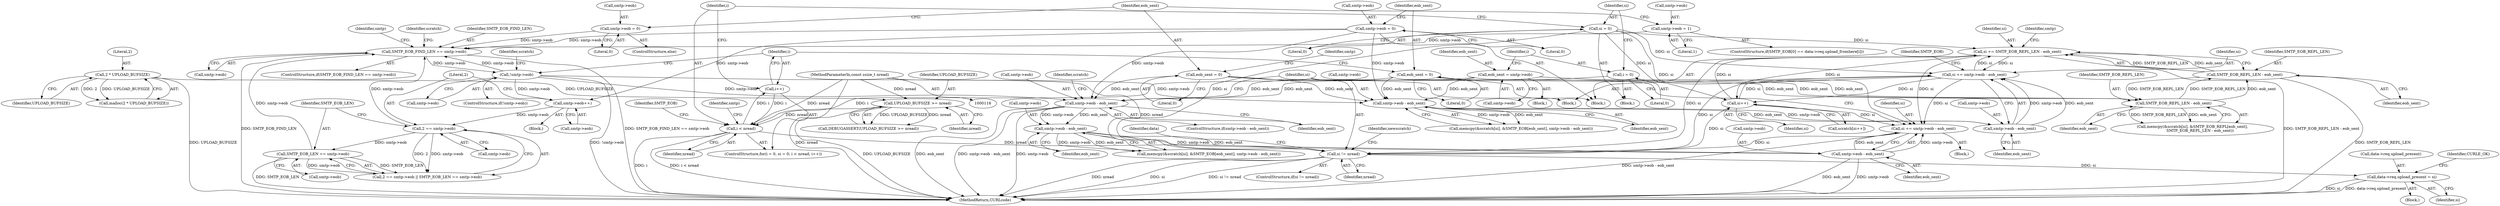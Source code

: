 digraph "0_curl_ba1dbd78e5f1ed67c1b8d37ac89d90e5e330b628@API" {
"1000385" [label="(Call,si != nread)"];
"1000325" [label="(Call,si += SMTP_EOB_REPL_LEN - eob_sent)"];
"1000327" [label="(Call,SMTP_EOB_REPL_LEN - eob_sent)"];
"1000322" [label="(Call,SMTP_EOB_REPL_LEN - eob_sent)"];
"1000187" [label="(Call,eob_sent = smtp->eob)"];
"1000335" [label="(Call,eob_sent = 0)"];
"1000298" [label="(Call,eob_sent = 0)"];
"1000268" [label="(Call,si += smtp->eob - eob_sent)"];
"1000270" [label="(Call,smtp->eob - eob_sent)"];
"1000263" [label="(Call,smtp->eob - eob_sent)"];
"1000330" [label="(Call,smtp->eob = 0)"];
"1000340" [label="(Call,!smtp->eob)"];
"1000307" [label="(Call,SMTP_EOB_FIND_LEN == smtp->eob)"];
"1000293" [label="(Call,smtp->eob = 0)"];
"1000227" [label="(Call,2 == smtp->eob)"];
"1000221" [label="(Call,smtp->eob++)"];
"1000232" [label="(Call,SMTP_EOB_LEN == smtp->eob)"];
"1000287" [label="(Call,smtp->eob = 1)"];
"1000347" [label="(Call,si++)"];
"1000197" [label="(Call,si = 0)"];
"1000377" [label="(Call,si += smtp->eob - eob_sent)"];
"1000379" [label="(Call,smtp->eob - eob_sent)"];
"1000372" [label="(Call,smtp->eob - eob_sent)"];
"1000357" [label="(Call,smtp->eob - eob_sent)"];
"1000200" [label="(Call,i < nread)"];
"1000194" [label="(Call,i = 0)"];
"1000203" [label="(Call,i++)"];
"1000184" [label="(Call,UPLOAD_BUFSIZE >= nread)"];
"1000171" [label="(Call,2 * UPLOAD_BUFSIZE)"];
"1000118" [label="(MethodParameterIn,const ssize_t nread)"];
"1000405" [label="(Call,data->req.upload_present = si)"];
"1000232" [label="(Call,SMTP_EOB_LEN == smtp->eob)"];
"1000297" [label="(Literal,0)"];
"1000416" [label="(Identifier,CURLE_OK)"];
"1000384" [label="(ControlStructure,if(si != nread))"];
"1000324" [label="(Identifier,eob_sent)"];
"1000201" [label="(Identifier,i)"];
"1000325" [label="(Call,si += SMTP_EOB_REPL_LEN - eob_sent)"];
"1000328" [label="(Identifier,SMTP_EOB_REPL_LEN)"];
"1000268" [label="(Call,si += smtp->eob - eob_sent)"];
"1000337" [label="(Literal,0)"];
"1000264" [label="(Call,smtp->eob)"];
"1000234" [label="(Call,smtp->eob)"];
"1000348" [label="(Identifier,si)"];
"1000209" [label="(Identifier,SMTP_EOB)"];
"1000312" [label="(Block,)"];
"1000357" [label="(Call,smtp->eob - eob_sent)"];
"1000313" [label="(Call,memcpy(&scratch[si], &SMTP_EOB_REPL[eob_sent],\n             SMTP_EOB_REPL_LEN - eob_sent))"];
"1000306" [label="(ControlStructure,if(SMTP_EOB_FIND_LEN == smtp->eob))"];
"1000293" [label="(Call,smtp->eob = 0)"];
"1000253" [label="(Block,)"];
"1000221" [label="(Call,smtp->eob++)"];
"1000199" [label="(Literal,0)"];
"1000183" [label="(Call,DEBUGASSERT(UPLOAD_BUFSIZE >= nread))"];
"1000204" [label="(Identifier,i)"];
"1000184" [label="(Call,UPLOAD_BUFSIZE >= nread)"];
"1000323" [label="(Identifier,SMTP_EOB_REPL_LEN)"];
"1000392" [label="(Identifier,data)"];
"1000226" [label="(Call,2 == smtp->eob || SMTP_EOB_LEN == smtp->eob)"];
"1000385" [label="(Call,si != nread)"];
"1000203" [label="(Call,i++)"];
"1000233" [label="(Identifier,SMTP_EOB_LEN)"];
"1000196" [label="(Literal,0)"];
"1000405" [label="(Call,data->req.upload_present = si)"];
"1000187" [label="(Call,eob_sent = smtp->eob)"];
"1000119" [label="(Block,)"];
"1000292" [label="(ControlStructure,else)"];
"1000332" [label="(Identifier,smtp)"];
"1000294" [label="(Call,smtp->eob)"];
"1000269" [label="(Identifier,si)"];
"1000228" [label="(Literal,2)"];
"1000339" [label="(ControlStructure,if(!smtp->eob))"];
"1000356" [label="(ControlStructure,if(smtp->eob - eob_sent))"];
"1000387" [label="(Identifier,nread)"];
"1000170" [label="(Call,malloc(2 * UPLOAD_BUFSIZE))"];
"1000300" [label="(Literal,0)"];
"1000330" [label="(Call,smtp->eob = 0)"];
"1000288" [label="(Call,smtp->eob)"];
"1000188" [label="(Identifier,eob_sent)"];
"1000291" [label="(Literal,1)"];
"1000388" [label="(Block,)"];
"1000373" [label="(Call,smtp->eob)"];
"1000361" [label="(Identifier,eob_sent)"];
"1000377" [label="(Call,si += smtp->eob - eob_sent)"];
"1000185" [label="(Identifier,UPLOAD_BUFSIZE)"];
"1000275" [label="(ControlStructure,if(SMTP_EOB[0] == data->req.upload_fromhere[i]))"];
"1000345" [label="(Call,scratch[si++])"];
"1000386" [label="(Identifier,si)"];
"1000287" [label="(Call,smtp->eob = 1)"];
"1000362" [label="(Block,)"];
"1000347" [label="(Call,si++)"];
"1000267" [label="(Identifier,eob_sent)"];
"1000376" [label="(Identifier,eob_sent)"];
"1000335" [label="(Call,eob_sent = 0)"];
"1000193" [label="(Block,)"];
"1000263" [label="(Call,smtp->eob - eob_sent)"];
"1000336" [label="(Identifier,eob_sent)"];
"1000118" [label="(MethodParameterIn,const ssize_t nread)"];
"1000342" [label="(Identifier,smtp)"];
"1000200" [label="(Call,i < nread)"];
"1000359" [label="(Identifier,smtp)"];
"1000366" [label="(Identifier,scratch)"];
"1000303" [label="(Identifier,smtp)"];
"1000334" [label="(Literal,0)"];
"1000220" [label="(Block,)"];
"1000341" [label="(Call,smtp->eob)"];
"1000299" [label="(Identifier,eob_sent)"];
"1000195" [label="(Identifier,i)"];
"1000298" [label="(Call,eob_sent = 0)"];
"1000316" [label="(Identifier,scratch)"];
"1000417" [label="(MethodReturn,CURLcode)"];
"1000192" [label="(ControlStructure,for(i = 0, si = 0; i < nread; i++))"];
"1000271" [label="(Call,smtp->eob)"];
"1000222" [label="(Call,smtp->eob)"];
"1000194" [label="(Call,i = 0)"];
"1000309" [label="(Call,smtp->eob)"];
"1000278" [label="(Identifier,SMTP_EOB)"];
"1000331" [label="(Call,smtp->eob)"];
"1000346" [label="(Identifier,scratch)"];
"1000227" [label="(Call,2 == smtp->eob)"];
"1000411" [label="(Identifier,si)"];
"1000379" [label="(Call,smtp->eob - eob_sent)"];
"1000329" [label="(Identifier,eob_sent)"];
"1000186" [label="(Identifier,nread)"];
"1000171" [label="(Call,2 * UPLOAD_BUFSIZE)"];
"1000358" [label="(Call,smtp->eob)"];
"1000372" [label="(Call,smtp->eob - eob_sent)"];
"1000406" [label="(Call,data->req.upload_present)"];
"1000340" [label="(Call,!smtp->eob)"];
"1000270" [label="(Call,smtp->eob - eob_sent)"];
"1000202" [label="(Identifier,nread)"];
"1000322" [label="(Call,SMTP_EOB_REPL_LEN - eob_sent)"];
"1000173" [label="(Identifier,UPLOAD_BUFSIZE)"];
"1000172" [label="(Literal,2)"];
"1000198" [label="(Identifier,si)"];
"1000326" [label="(Identifier,si)"];
"1000363" [label="(Call,memcpy(&scratch[si], &SMTP_EOB[eob_sent], smtp->eob - eob_sent))"];
"1000307" [label="(Call,SMTP_EOB_FIND_LEN == smtp->eob)"];
"1000197" [label="(Call,si = 0)"];
"1000378" [label="(Identifier,si)"];
"1000380" [label="(Call,smtp->eob)"];
"1000189" [label="(Call,smtp->eob)"];
"1000229" [label="(Call,smtp->eob)"];
"1000383" [label="(Identifier,eob_sent)"];
"1000327" [label="(Call,SMTP_EOB_REPL_LEN - eob_sent)"];
"1000308" [label="(Identifier,SMTP_EOB_FIND_LEN)"];
"1000254" [label="(Call,memcpy(&scratch[si], &SMTP_EOB[eob_sent], smtp->eob - eob_sent))"];
"1000274" [label="(Identifier,eob_sent)"];
"1000414" [label="(Identifier,newscratch)"];
"1000385" -> "1000384"  [label="AST: "];
"1000385" -> "1000387"  [label="CFG: "];
"1000386" -> "1000385"  [label="AST: "];
"1000387" -> "1000385"  [label="AST: "];
"1000392" -> "1000385"  [label="CFG: "];
"1000414" -> "1000385"  [label="CFG: "];
"1000385" -> "1000417"  [label="DDG: nread"];
"1000385" -> "1000417"  [label="DDG: si"];
"1000385" -> "1000417"  [label="DDG: si != nread"];
"1000325" -> "1000385"  [label="DDG: si"];
"1000268" -> "1000385"  [label="DDG: si"];
"1000347" -> "1000385"  [label="DDG: si"];
"1000377" -> "1000385"  [label="DDG: si"];
"1000197" -> "1000385"  [label="DDG: si"];
"1000200" -> "1000385"  [label="DDG: nread"];
"1000118" -> "1000385"  [label="DDG: nread"];
"1000385" -> "1000405"  [label="DDG: si"];
"1000325" -> "1000312"  [label="AST: "];
"1000325" -> "1000327"  [label="CFG: "];
"1000326" -> "1000325"  [label="AST: "];
"1000327" -> "1000325"  [label="AST: "];
"1000332" -> "1000325"  [label="CFG: "];
"1000325" -> "1000417"  [label="DDG: SMTP_EOB_REPL_LEN - eob_sent"];
"1000325" -> "1000268"  [label="DDG: si"];
"1000327" -> "1000325"  [label="DDG: SMTP_EOB_REPL_LEN"];
"1000327" -> "1000325"  [label="DDG: eob_sent"];
"1000268" -> "1000325"  [label="DDG: si"];
"1000347" -> "1000325"  [label="DDG: si"];
"1000197" -> "1000325"  [label="DDG: si"];
"1000325" -> "1000347"  [label="DDG: si"];
"1000325" -> "1000377"  [label="DDG: si"];
"1000327" -> "1000329"  [label="CFG: "];
"1000328" -> "1000327"  [label="AST: "];
"1000329" -> "1000327"  [label="AST: "];
"1000327" -> "1000417"  [label="DDG: SMTP_EOB_REPL_LEN"];
"1000327" -> "1000322"  [label="DDG: SMTP_EOB_REPL_LEN"];
"1000322" -> "1000327"  [label="DDG: SMTP_EOB_REPL_LEN"];
"1000322" -> "1000327"  [label="DDG: eob_sent"];
"1000322" -> "1000313"  [label="AST: "];
"1000322" -> "1000324"  [label="CFG: "];
"1000323" -> "1000322"  [label="AST: "];
"1000324" -> "1000322"  [label="AST: "];
"1000313" -> "1000322"  [label="CFG: "];
"1000322" -> "1000313"  [label="DDG: SMTP_EOB_REPL_LEN"];
"1000322" -> "1000313"  [label="DDG: eob_sent"];
"1000187" -> "1000322"  [label="DDG: eob_sent"];
"1000335" -> "1000322"  [label="DDG: eob_sent"];
"1000298" -> "1000322"  [label="DDG: eob_sent"];
"1000187" -> "1000119"  [label="AST: "];
"1000187" -> "1000189"  [label="CFG: "];
"1000188" -> "1000187"  [label="AST: "];
"1000189" -> "1000187"  [label="AST: "];
"1000195" -> "1000187"  [label="CFG: "];
"1000187" -> "1000263"  [label="DDG: eob_sent"];
"1000187" -> "1000357"  [label="DDG: eob_sent"];
"1000335" -> "1000312"  [label="AST: "];
"1000335" -> "1000337"  [label="CFG: "];
"1000336" -> "1000335"  [label="AST: "];
"1000337" -> "1000335"  [label="AST: "];
"1000204" -> "1000335"  [label="CFG: "];
"1000335" -> "1000263"  [label="DDG: eob_sent"];
"1000335" -> "1000357"  [label="DDG: eob_sent"];
"1000298" -> "1000253"  [label="AST: "];
"1000298" -> "1000300"  [label="CFG: "];
"1000299" -> "1000298"  [label="AST: "];
"1000300" -> "1000298"  [label="AST: "];
"1000303" -> "1000298"  [label="CFG: "];
"1000298" -> "1000263"  [label="DDG: eob_sent"];
"1000298" -> "1000357"  [label="DDG: eob_sent"];
"1000268" -> "1000253"  [label="AST: "];
"1000268" -> "1000270"  [label="CFG: "];
"1000269" -> "1000268"  [label="AST: "];
"1000270" -> "1000268"  [label="AST: "];
"1000278" -> "1000268"  [label="CFG: "];
"1000270" -> "1000268"  [label="DDG: smtp->eob"];
"1000270" -> "1000268"  [label="DDG: eob_sent"];
"1000347" -> "1000268"  [label="DDG: si"];
"1000197" -> "1000268"  [label="DDG: si"];
"1000268" -> "1000347"  [label="DDG: si"];
"1000268" -> "1000377"  [label="DDG: si"];
"1000270" -> "1000274"  [label="CFG: "];
"1000271" -> "1000270"  [label="AST: "];
"1000274" -> "1000270"  [label="AST: "];
"1000263" -> "1000270"  [label="DDG: smtp->eob"];
"1000263" -> "1000270"  [label="DDG: eob_sent"];
"1000263" -> "1000254"  [label="AST: "];
"1000263" -> "1000267"  [label="CFG: "];
"1000264" -> "1000263"  [label="AST: "];
"1000267" -> "1000263"  [label="AST: "];
"1000254" -> "1000263"  [label="CFG: "];
"1000263" -> "1000254"  [label="DDG: smtp->eob"];
"1000263" -> "1000254"  [label="DDG: eob_sent"];
"1000330" -> "1000263"  [label="DDG: smtp->eob"];
"1000340" -> "1000263"  [label="DDG: smtp->eob"];
"1000330" -> "1000312"  [label="AST: "];
"1000330" -> "1000334"  [label="CFG: "];
"1000331" -> "1000330"  [label="AST: "];
"1000334" -> "1000330"  [label="AST: "];
"1000336" -> "1000330"  [label="CFG: "];
"1000330" -> "1000221"  [label="DDG: smtp->eob"];
"1000330" -> "1000307"  [label="DDG: smtp->eob"];
"1000330" -> "1000357"  [label="DDG: smtp->eob"];
"1000340" -> "1000339"  [label="AST: "];
"1000340" -> "1000341"  [label="CFG: "];
"1000341" -> "1000340"  [label="AST: "];
"1000346" -> "1000340"  [label="CFG: "];
"1000204" -> "1000340"  [label="CFG: "];
"1000340" -> "1000417"  [label="DDG: !smtp->eob"];
"1000340" -> "1000221"  [label="DDG: smtp->eob"];
"1000340" -> "1000307"  [label="DDG: smtp->eob"];
"1000307" -> "1000340"  [label="DDG: smtp->eob"];
"1000340" -> "1000357"  [label="DDG: smtp->eob"];
"1000307" -> "1000306"  [label="AST: "];
"1000307" -> "1000309"  [label="CFG: "];
"1000308" -> "1000307"  [label="AST: "];
"1000309" -> "1000307"  [label="AST: "];
"1000316" -> "1000307"  [label="CFG: "];
"1000342" -> "1000307"  [label="CFG: "];
"1000307" -> "1000417"  [label="DDG: SMTP_EOB_FIND_LEN == smtp->eob"];
"1000307" -> "1000417"  [label="DDG: SMTP_EOB_FIND_LEN"];
"1000293" -> "1000307"  [label="DDG: smtp->eob"];
"1000227" -> "1000307"  [label="DDG: smtp->eob"];
"1000232" -> "1000307"  [label="DDG: smtp->eob"];
"1000287" -> "1000307"  [label="DDG: smtp->eob"];
"1000293" -> "1000292"  [label="AST: "];
"1000293" -> "1000297"  [label="CFG: "];
"1000294" -> "1000293"  [label="AST: "];
"1000297" -> "1000293"  [label="AST: "];
"1000299" -> "1000293"  [label="CFG: "];
"1000227" -> "1000226"  [label="AST: "];
"1000227" -> "1000229"  [label="CFG: "];
"1000228" -> "1000227"  [label="AST: "];
"1000229" -> "1000227"  [label="AST: "];
"1000233" -> "1000227"  [label="CFG: "];
"1000226" -> "1000227"  [label="CFG: "];
"1000227" -> "1000226"  [label="DDG: 2"];
"1000227" -> "1000226"  [label="DDG: smtp->eob"];
"1000221" -> "1000227"  [label="DDG: smtp->eob"];
"1000227" -> "1000232"  [label="DDG: smtp->eob"];
"1000221" -> "1000220"  [label="AST: "];
"1000221" -> "1000222"  [label="CFG: "];
"1000222" -> "1000221"  [label="AST: "];
"1000228" -> "1000221"  [label="CFG: "];
"1000232" -> "1000226"  [label="AST: "];
"1000232" -> "1000234"  [label="CFG: "];
"1000233" -> "1000232"  [label="AST: "];
"1000234" -> "1000232"  [label="AST: "];
"1000226" -> "1000232"  [label="CFG: "];
"1000232" -> "1000417"  [label="DDG: SMTP_EOB_LEN"];
"1000232" -> "1000226"  [label="DDG: SMTP_EOB_LEN"];
"1000232" -> "1000226"  [label="DDG: smtp->eob"];
"1000287" -> "1000275"  [label="AST: "];
"1000287" -> "1000291"  [label="CFG: "];
"1000288" -> "1000287"  [label="AST: "];
"1000291" -> "1000287"  [label="AST: "];
"1000299" -> "1000287"  [label="CFG: "];
"1000347" -> "1000345"  [label="AST: "];
"1000347" -> "1000348"  [label="CFG: "];
"1000348" -> "1000347"  [label="AST: "];
"1000345" -> "1000347"  [label="CFG: "];
"1000197" -> "1000347"  [label="DDG: si"];
"1000347" -> "1000377"  [label="DDG: si"];
"1000197" -> "1000193"  [label="AST: "];
"1000197" -> "1000199"  [label="CFG: "];
"1000198" -> "1000197"  [label="AST: "];
"1000199" -> "1000197"  [label="AST: "];
"1000201" -> "1000197"  [label="CFG: "];
"1000197" -> "1000377"  [label="DDG: si"];
"1000377" -> "1000362"  [label="AST: "];
"1000377" -> "1000379"  [label="CFG: "];
"1000378" -> "1000377"  [label="AST: "];
"1000379" -> "1000377"  [label="AST: "];
"1000386" -> "1000377"  [label="CFG: "];
"1000377" -> "1000417"  [label="DDG: smtp->eob - eob_sent"];
"1000379" -> "1000377"  [label="DDG: smtp->eob"];
"1000379" -> "1000377"  [label="DDG: eob_sent"];
"1000379" -> "1000383"  [label="CFG: "];
"1000380" -> "1000379"  [label="AST: "];
"1000383" -> "1000379"  [label="AST: "];
"1000379" -> "1000417"  [label="DDG: eob_sent"];
"1000379" -> "1000417"  [label="DDG: smtp->eob"];
"1000372" -> "1000379"  [label="DDG: smtp->eob"];
"1000372" -> "1000379"  [label="DDG: eob_sent"];
"1000372" -> "1000363"  [label="AST: "];
"1000372" -> "1000376"  [label="CFG: "];
"1000373" -> "1000372"  [label="AST: "];
"1000376" -> "1000372"  [label="AST: "];
"1000363" -> "1000372"  [label="CFG: "];
"1000372" -> "1000363"  [label="DDG: smtp->eob"];
"1000372" -> "1000363"  [label="DDG: eob_sent"];
"1000357" -> "1000372"  [label="DDG: smtp->eob"];
"1000357" -> "1000372"  [label="DDG: eob_sent"];
"1000357" -> "1000356"  [label="AST: "];
"1000357" -> "1000361"  [label="CFG: "];
"1000358" -> "1000357"  [label="AST: "];
"1000361" -> "1000357"  [label="AST: "];
"1000366" -> "1000357"  [label="CFG: "];
"1000386" -> "1000357"  [label="CFG: "];
"1000357" -> "1000417"  [label="DDG: eob_sent"];
"1000357" -> "1000417"  [label="DDG: smtp->eob - eob_sent"];
"1000357" -> "1000417"  [label="DDG: smtp->eob"];
"1000200" -> "1000192"  [label="AST: "];
"1000200" -> "1000202"  [label="CFG: "];
"1000201" -> "1000200"  [label="AST: "];
"1000202" -> "1000200"  [label="AST: "];
"1000209" -> "1000200"  [label="CFG: "];
"1000359" -> "1000200"  [label="CFG: "];
"1000200" -> "1000417"  [label="DDG: i"];
"1000200" -> "1000417"  [label="DDG: i < nread"];
"1000194" -> "1000200"  [label="DDG: i"];
"1000203" -> "1000200"  [label="DDG: i"];
"1000184" -> "1000200"  [label="DDG: nread"];
"1000118" -> "1000200"  [label="DDG: nread"];
"1000200" -> "1000203"  [label="DDG: i"];
"1000194" -> "1000193"  [label="AST: "];
"1000194" -> "1000196"  [label="CFG: "];
"1000195" -> "1000194"  [label="AST: "];
"1000196" -> "1000194"  [label="AST: "];
"1000198" -> "1000194"  [label="CFG: "];
"1000203" -> "1000192"  [label="AST: "];
"1000203" -> "1000204"  [label="CFG: "];
"1000204" -> "1000203"  [label="AST: "];
"1000201" -> "1000203"  [label="CFG: "];
"1000184" -> "1000183"  [label="AST: "];
"1000184" -> "1000186"  [label="CFG: "];
"1000185" -> "1000184"  [label="AST: "];
"1000186" -> "1000184"  [label="AST: "];
"1000183" -> "1000184"  [label="CFG: "];
"1000184" -> "1000417"  [label="DDG: UPLOAD_BUFSIZE"];
"1000184" -> "1000183"  [label="DDG: UPLOAD_BUFSIZE"];
"1000184" -> "1000183"  [label="DDG: nread"];
"1000171" -> "1000184"  [label="DDG: UPLOAD_BUFSIZE"];
"1000118" -> "1000184"  [label="DDG: nread"];
"1000171" -> "1000170"  [label="AST: "];
"1000171" -> "1000173"  [label="CFG: "];
"1000172" -> "1000171"  [label="AST: "];
"1000173" -> "1000171"  [label="AST: "];
"1000170" -> "1000171"  [label="CFG: "];
"1000171" -> "1000417"  [label="DDG: UPLOAD_BUFSIZE"];
"1000171" -> "1000170"  [label="DDG: 2"];
"1000171" -> "1000170"  [label="DDG: UPLOAD_BUFSIZE"];
"1000118" -> "1000116"  [label="AST: "];
"1000118" -> "1000417"  [label="DDG: nread"];
"1000405" -> "1000388"  [label="AST: "];
"1000405" -> "1000411"  [label="CFG: "];
"1000406" -> "1000405"  [label="AST: "];
"1000411" -> "1000405"  [label="AST: "];
"1000416" -> "1000405"  [label="CFG: "];
"1000405" -> "1000417"  [label="DDG: si"];
"1000405" -> "1000417"  [label="DDG: data->req.upload_present"];
}
